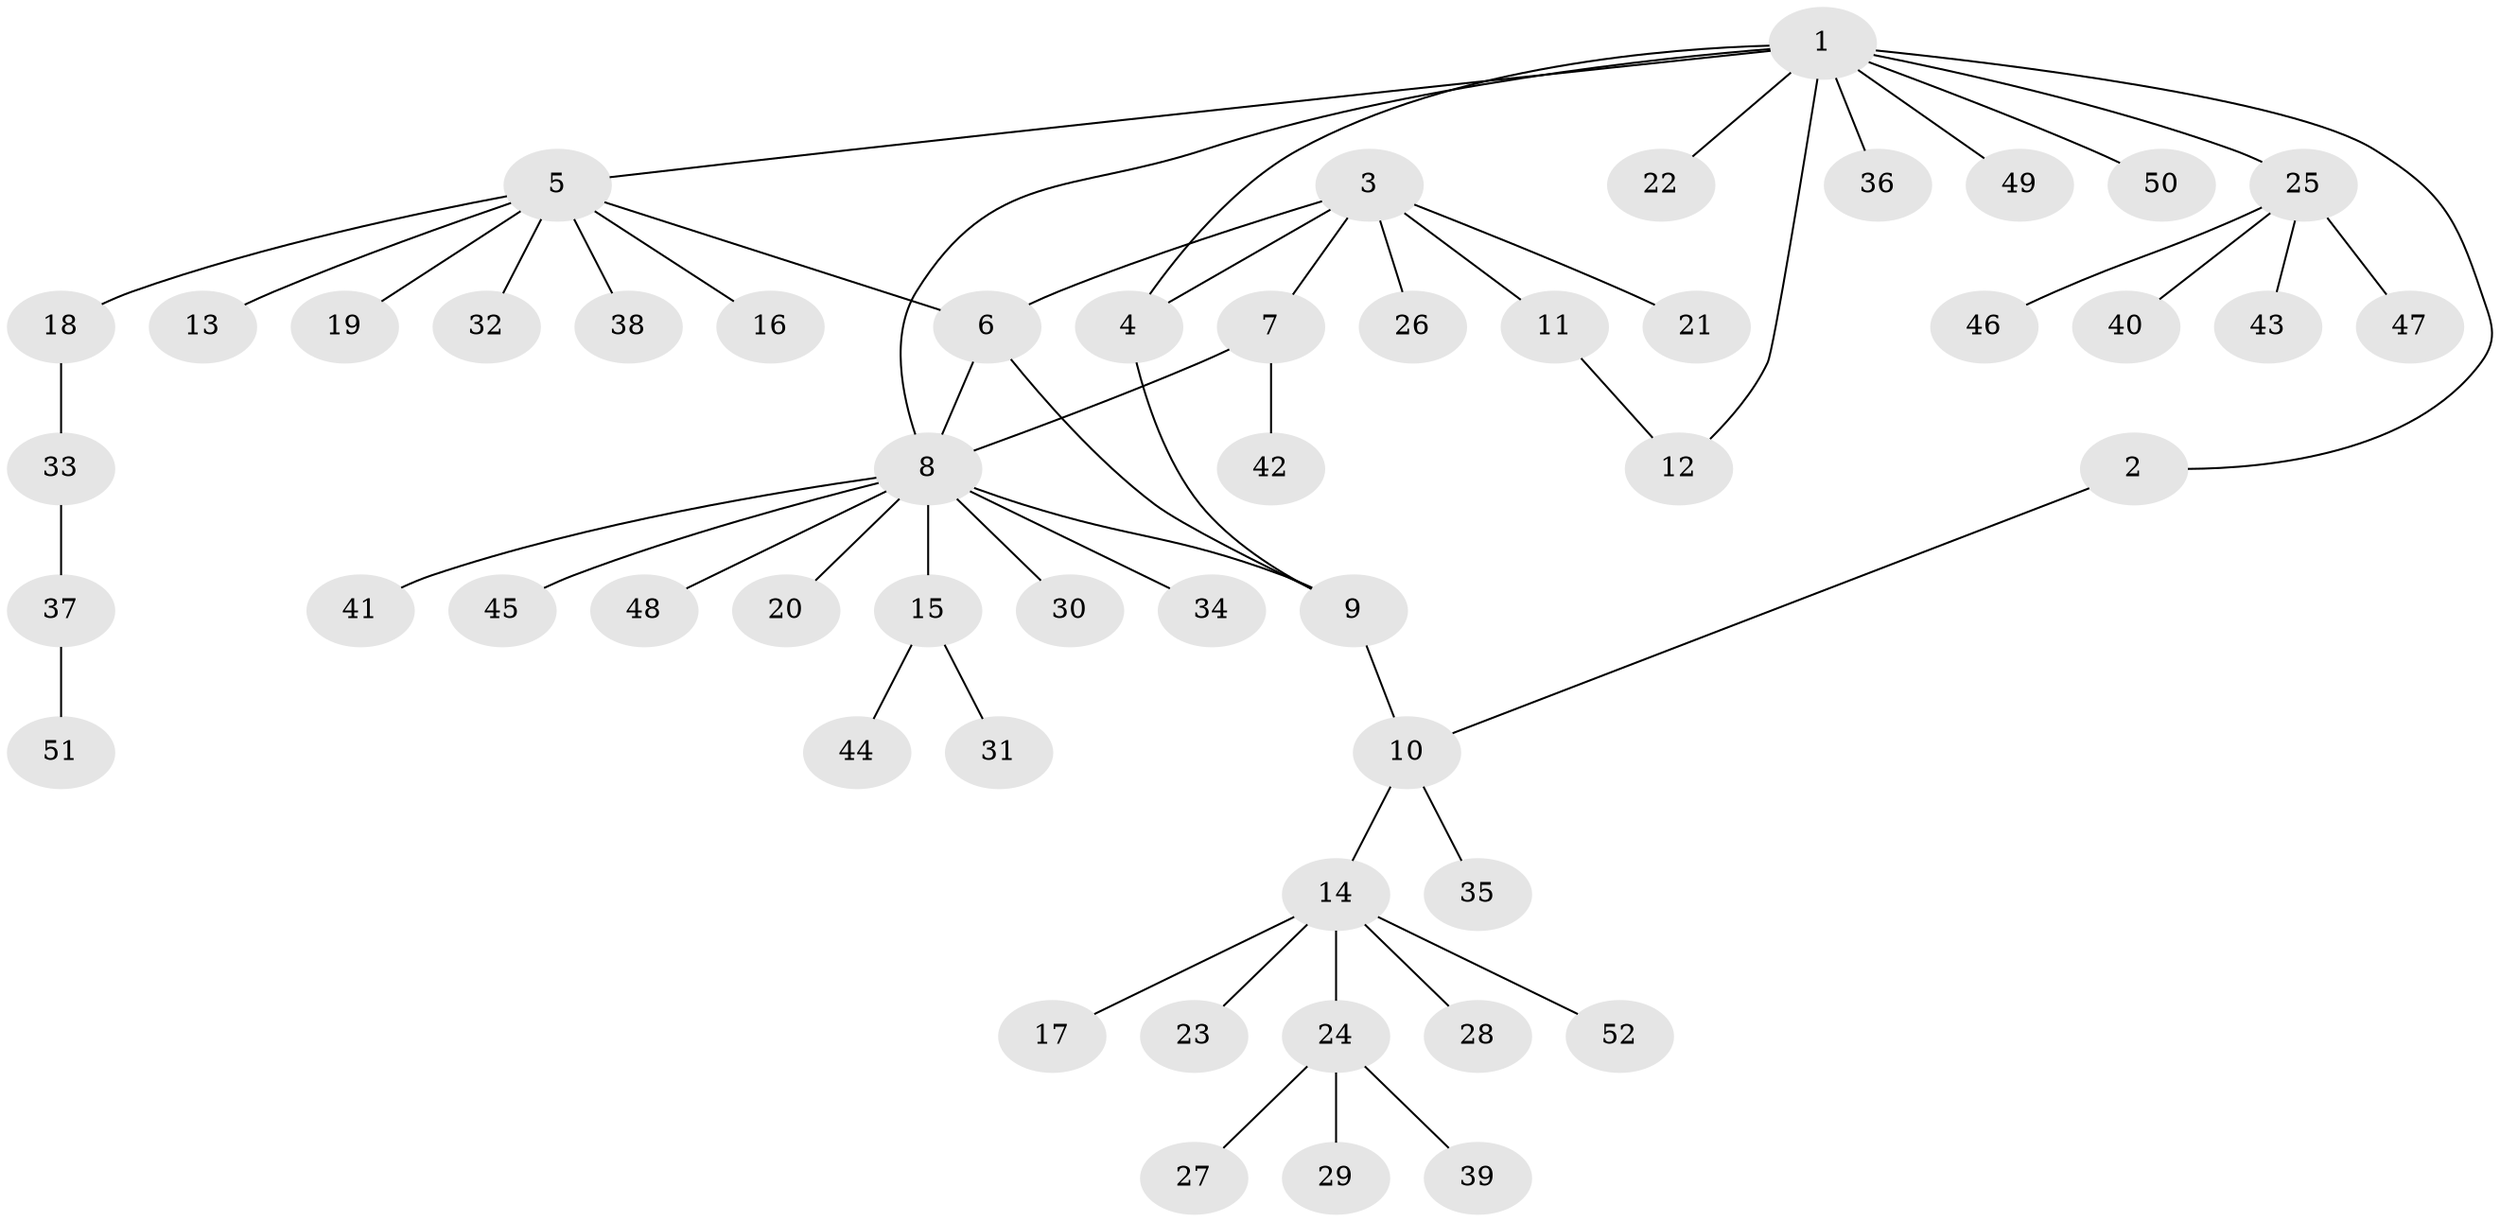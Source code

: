 // Generated by graph-tools (version 1.1) at 2025/16/03/09/25 04:16:09]
// undirected, 52 vertices, 58 edges
graph export_dot {
graph [start="1"]
  node [color=gray90,style=filled];
  1;
  2;
  3;
  4;
  5;
  6;
  7;
  8;
  9;
  10;
  11;
  12;
  13;
  14;
  15;
  16;
  17;
  18;
  19;
  20;
  21;
  22;
  23;
  24;
  25;
  26;
  27;
  28;
  29;
  30;
  31;
  32;
  33;
  34;
  35;
  36;
  37;
  38;
  39;
  40;
  41;
  42;
  43;
  44;
  45;
  46;
  47;
  48;
  49;
  50;
  51;
  52;
  1 -- 2;
  1 -- 4;
  1 -- 5;
  1 -- 8;
  1 -- 12;
  1 -- 22;
  1 -- 25;
  1 -- 36;
  1 -- 49;
  1 -- 50;
  2 -- 10;
  3 -- 4;
  3 -- 6;
  3 -- 7;
  3 -- 11;
  3 -- 21;
  3 -- 26;
  4 -- 9;
  5 -- 6;
  5 -- 13;
  5 -- 16;
  5 -- 18;
  5 -- 19;
  5 -- 32;
  5 -- 38;
  6 -- 8;
  6 -- 9;
  7 -- 8;
  7 -- 42;
  8 -- 9;
  8 -- 15;
  8 -- 20;
  8 -- 30;
  8 -- 34;
  8 -- 41;
  8 -- 45;
  8 -- 48;
  9 -- 10;
  10 -- 14;
  10 -- 35;
  11 -- 12;
  14 -- 17;
  14 -- 23;
  14 -- 24;
  14 -- 28;
  14 -- 52;
  15 -- 31;
  15 -- 44;
  18 -- 33;
  24 -- 27;
  24 -- 29;
  24 -- 39;
  25 -- 40;
  25 -- 43;
  25 -- 46;
  25 -- 47;
  33 -- 37;
  37 -- 51;
}
